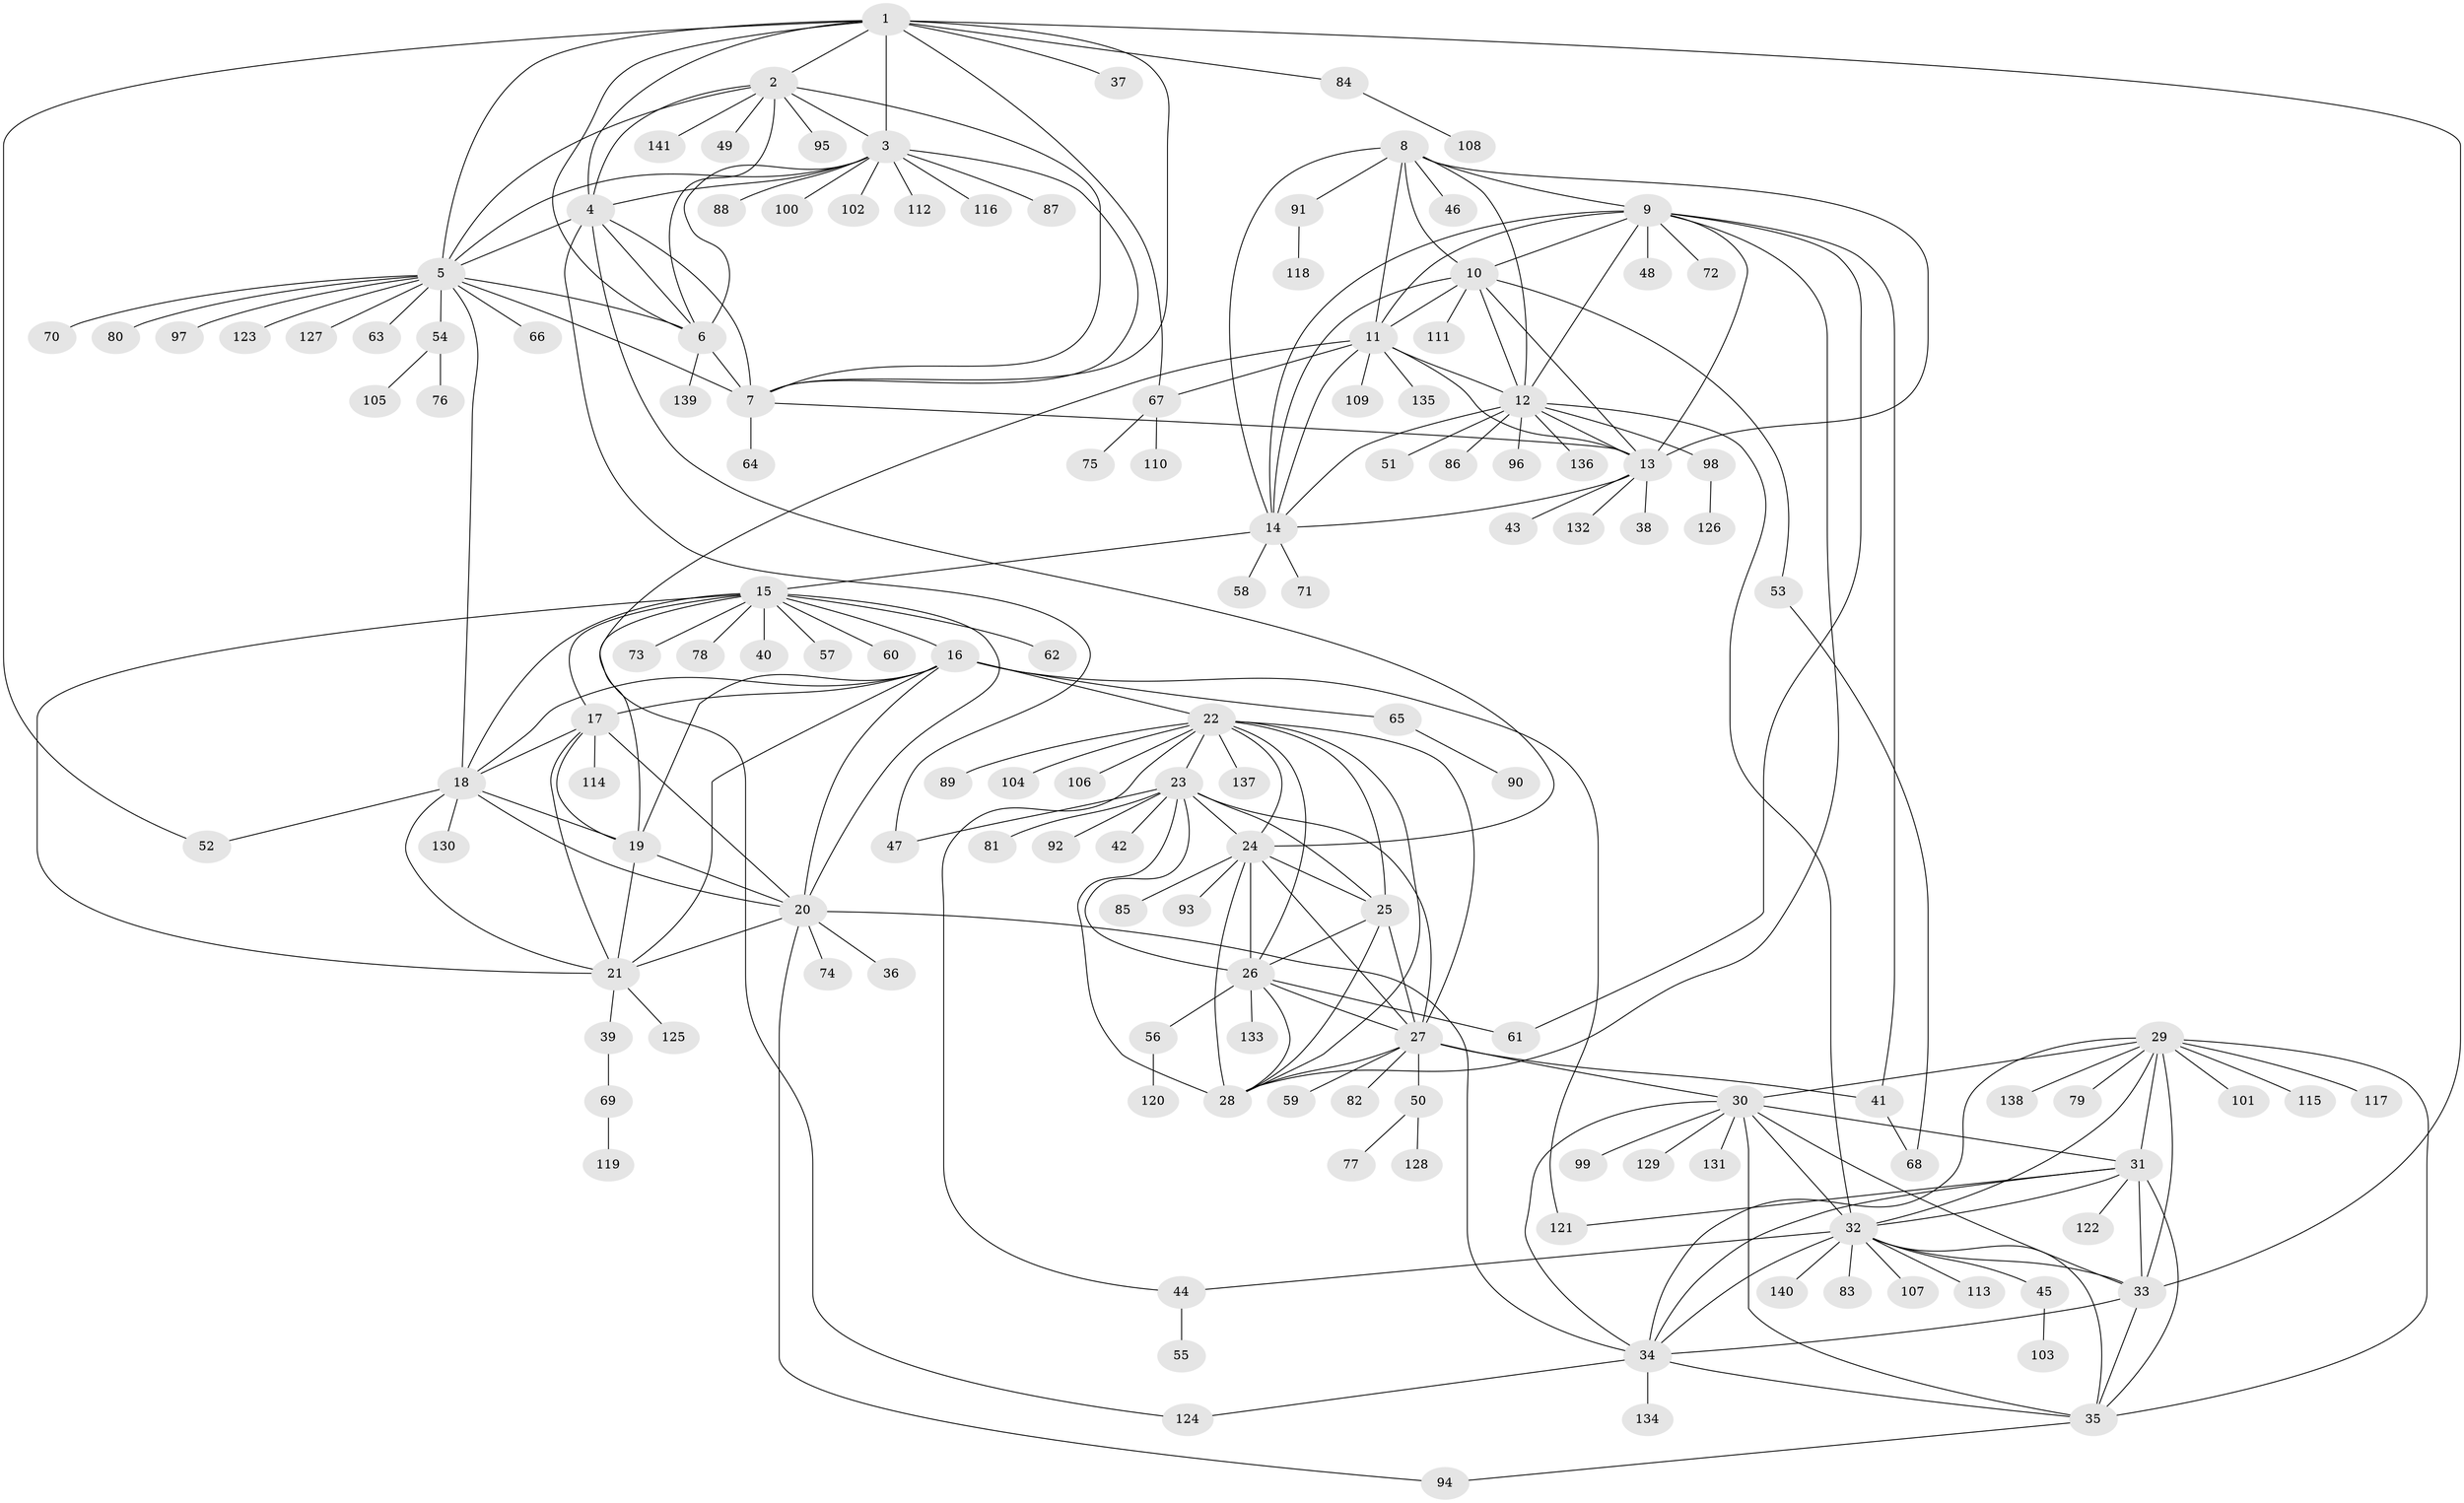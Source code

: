 // coarse degree distribution, {16: 0.017699115044247787, 8: 0.05309734513274336, 11: 0.02654867256637168, 3: 0.04424778761061947, 6: 0.017699115044247787, 7: 0.05309734513274336, 10: 0.017699115044247787, 5: 0.008849557522123894, 13: 0.008849557522123894, 1: 0.6371681415929203, 2: 0.11504424778761062}
// Generated by graph-tools (version 1.1) at 2025/52/02/27/25 19:52:14]
// undirected, 141 vertices, 231 edges
graph export_dot {
graph [start="1"]
  node [color=gray90,style=filled];
  1;
  2;
  3;
  4;
  5;
  6;
  7;
  8;
  9;
  10;
  11;
  12;
  13;
  14;
  15;
  16;
  17;
  18;
  19;
  20;
  21;
  22;
  23;
  24;
  25;
  26;
  27;
  28;
  29;
  30;
  31;
  32;
  33;
  34;
  35;
  36;
  37;
  38;
  39;
  40;
  41;
  42;
  43;
  44;
  45;
  46;
  47;
  48;
  49;
  50;
  51;
  52;
  53;
  54;
  55;
  56;
  57;
  58;
  59;
  60;
  61;
  62;
  63;
  64;
  65;
  66;
  67;
  68;
  69;
  70;
  71;
  72;
  73;
  74;
  75;
  76;
  77;
  78;
  79;
  80;
  81;
  82;
  83;
  84;
  85;
  86;
  87;
  88;
  89;
  90;
  91;
  92;
  93;
  94;
  95;
  96;
  97;
  98;
  99;
  100;
  101;
  102;
  103;
  104;
  105;
  106;
  107;
  108;
  109;
  110;
  111;
  112;
  113;
  114;
  115;
  116;
  117;
  118;
  119;
  120;
  121;
  122;
  123;
  124;
  125;
  126;
  127;
  128;
  129;
  130;
  131;
  132;
  133;
  134;
  135;
  136;
  137;
  138;
  139;
  140;
  141;
  1 -- 2;
  1 -- 3;
  1 -- 4;
  1 -- 5;
  1 -- 6;
  1 -- 7;
  1 -- 33;
  1 -- 37;
  1 -- 52;
  1 -- 67;
  1 -- 84;
  2 -- 3;
  2 -- 4;
  2 -- 5;
  2 -- 6;
  2 -- 7;
  2 -- 49;
  2 -- 95;
  2 -- 141;
  3 -- 4;
  3 -- 5;
  3 -- 6;
  3 -- 7;
  3 -- 87;
  3 -- 88;
  3 -- 100;
  3 -- 102;
  3 -- 112;
  3 -- 116;
  4 -- 5;
  4 -- 6;
  4 -- 7;
  4 -- 24;
  4 -- 47;
  5 -- 6;
  5 -- 7;
  5 -- 18;
  5 -- 54;
  5 -- 63;
  5 -- 66;
  5 -- 70;
  5 -- 80;
  5 -- 97;
  5 -- 123;
  5 -- 127;
  6 -- 7;
  6 -- 139;
  7 -- 13;
  7 -- 64;
  8 -- 9;
  8 -- 10;
  8 -- 11;
  8 -- 12;
  8 -- 13;
  8 -- 14;
  8 -- 46;
  8 -- 91;
  9 -- 10;
  9 -- 11;
  9 -- 12;
  9 -- 13;
  9 -- 14;
  9 -- 28;
  9 -- 41;
  9 -- 48;
  9 -- 61;
  9 -- 72;
  10 -- 11;
  10 -- 12;
  10 -- 13;
  10 -- 14;
  10 -- 53;
  10 -- 111;
  11 -- 12;
  11 -- 13;
  11 -- 14;
  11 -- 67;
  11 -- 109;
  11 -- 124;
  11 -- 135;
  12 -- 13;
  12 -- 14;
  12 -- 32;
  12 -- 51;
  12 -- 86;
  12 -- 96;
  12 -- 98;
  12 -- 136;
  13 -- 14;
  13 -- 38;
  13 -- 43;
  13 -- 132;
  14 -- 15;
  14 -- 58;
  14 -- 71;
  15 -- 16;
  15 -- 17;
  15 -- 18;
  15 -- 19;
  15 -- 20;
  15 -- 21;
  15 -- 40;
  15 -- 57;
  15 -- 60;
  15 -- 62;
  15 -- 73;
  15 -- 78;
  16 -- 17;
  16 -- 18;
  16 -- 19;
  16 -- 20;
  16 -- 21;
  16 -- 22;
  16 -- 65;
  16 -- 121;
  17 -- 18;
  17 -- 19;
  17 -- 20;
  17 -- 21;
  17 -- 114;
  18 -- 19;
  18 -- 20;
  18 -- 21;
  18 -- 52;
  18 -- 130;
  19 -- 20;
  19 -- 21;
  20 -- 21;
  20 -- 34;
  20 -- 36;
  20 -- 74;
  20 -- 94;
  21 -- 39;
  21 -- 125;
  22 -- 23;
  22 -- 24;
  22 -- 25;
  22 -- 26;
  22 -- 27;
  22 -- 28;
  22 -- 44;
  22 -- 89;
  22 -- 104;
  22 -- 106;
  22 -- 137;
  23 -- 24;
  23 -- 25;
  23 -- 26;
  23 -- 27;
  23 -- 28;
  23 -- 42;
  23 -- 47;
  23 -- 81;
  23 -- 92;
  24 -- 25;
  24 -- 26;
  24 -- 27;
  24 -- 28;
  24 -- 85;
  24 -- 93;
  25 -- 26;
  25 -- 27;
  25 -- 28;
  26 -- 27;
  26 -- 28;
  26 -- 56;
  26 -- 61;
  26 -- 133;
  27 -- 28;
  27 -- 30;
  27 -- 41;
  27 -- 50;
  27 -- 59;
  27 -- 82;
  29 -- 30;
  29 -- 31;
  29 -- 32;
  29 -- 33;
  29 -- 34;
  29 -- 35;
  29 -- 79;
  29 -- 101;
  29 -- 115;
  29 -- 117;
  29 -- 138;
  30 -- 31;
  30 -- 32;
  30 -- 33;
  30 -- 34;
  30 -- 35;
  30 -- 99;
  30 -- 129;
  30 -- 131;
  31 -- 32;
  31 -- 33;
  31 -- 34;
  31 -- 35;
  31 -- 121;
  31 -- 122;
  32 -- 33;
  32 -- 34;
  32 -- 35;
  32 -- 44;
  32 -- 45;
  32 -- 83;
  32 -- 107;
  32 -- 113;
  32 -- 140;
  33 -- 34;
  33 -- 35;
  34 -- 35;
  34 -- 124;
  34 -- 134;
  35 -- 94;
  39 -- 69;
  41 -- 68;
  44 -- 55;
  45 -- 103;
  50 -- 77;
  50 -- 128;
  53 -- 68;
  54 -- 76;
  54 -- 105;
  56 -- 120;
  65 -- 90;
  67 -- 75;
  67 -- 110;
  69 -- 119;
  84 -- 108;
  91 -- 118;
  98 -- 126;
}
